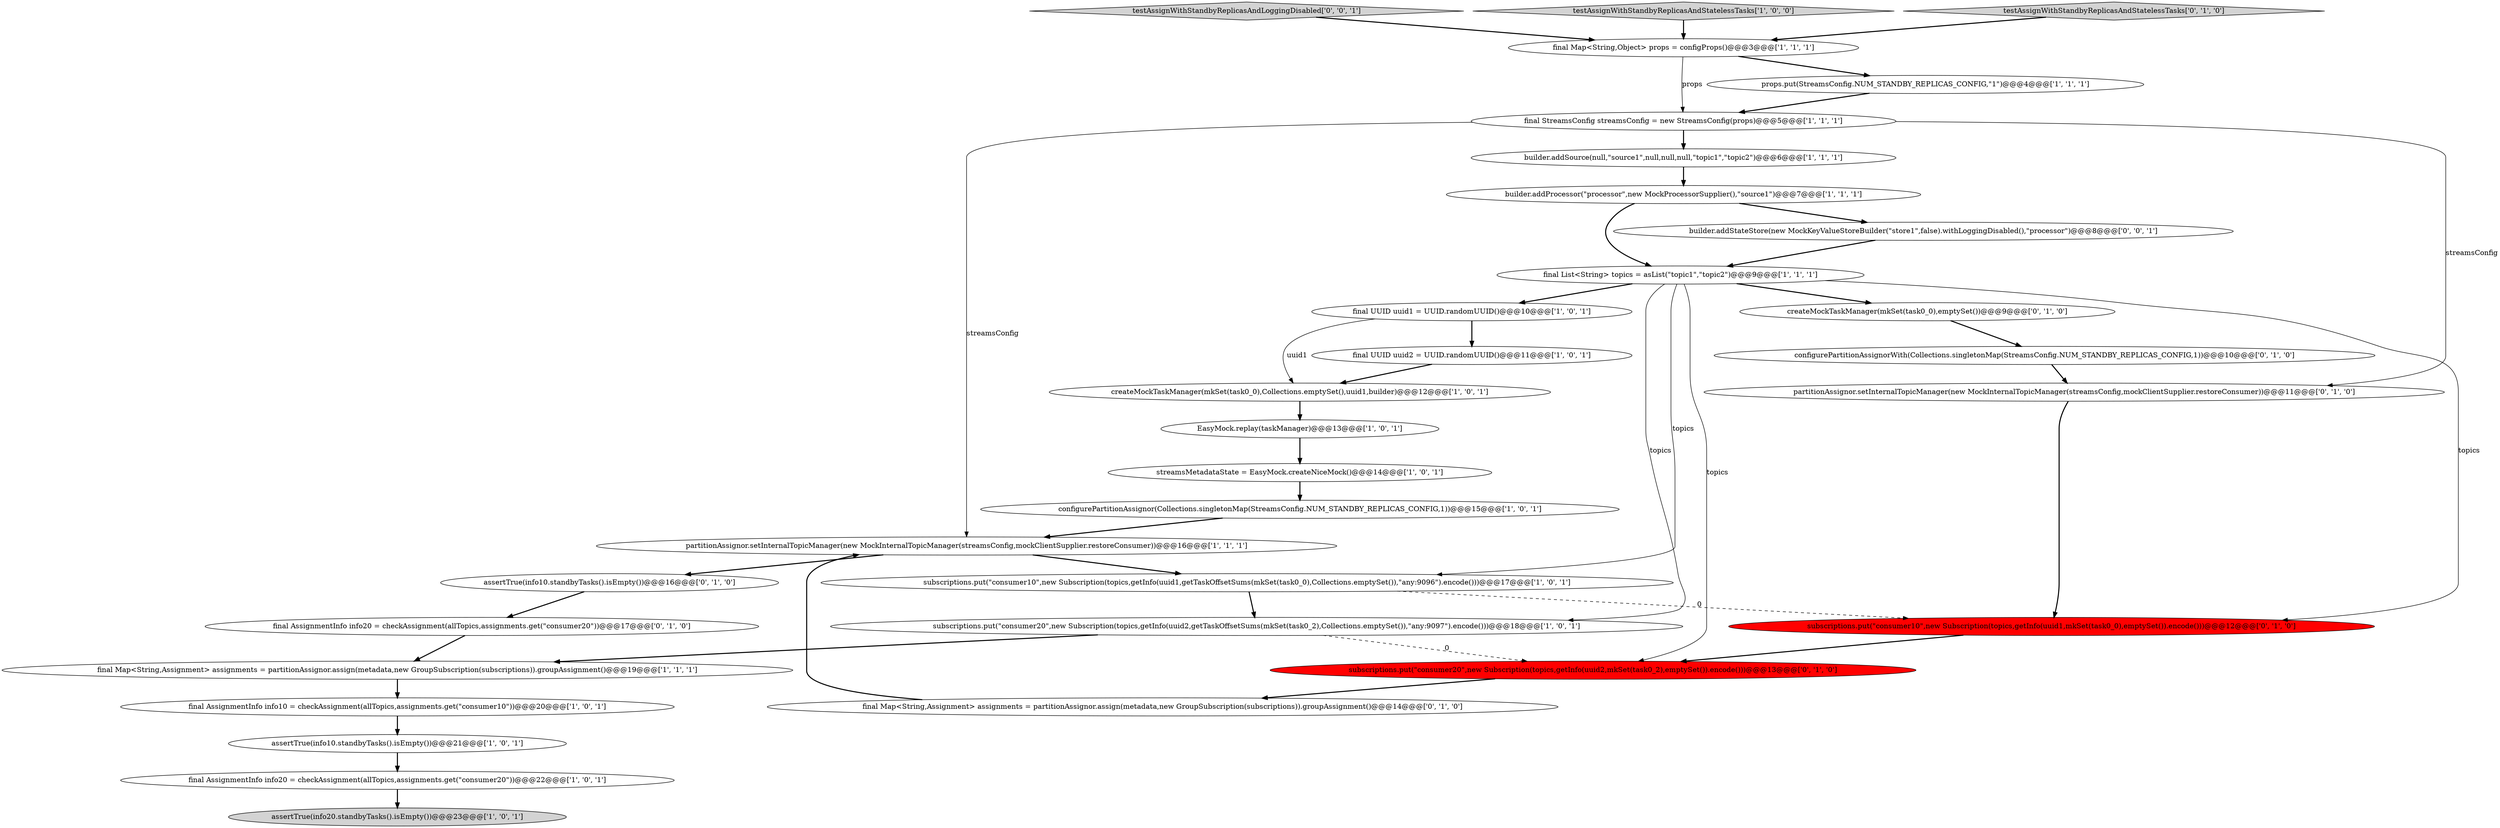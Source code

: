 digraph {
12 [style = filled, label = "partitionAssignor.setInternalTopicManager(new MockInternalTopicManager(streamsConfig,mockClientSupplier.restoreConsumer))@@@16@@@['1', '1', '1']", fillcolor = white, shape = ellipse image = "AAA0AAABBB1BBB"];
21 [style = filled, label = "partitionAssignor.setInternalTopicManager(new MockInternalTopicManager(streamsConfig,mockClientSupplier.restoreConsumer))@@@11@@@['0', '1', '0']", fillcolor = white, shape = ellipse image = "AAA0AAABBB2BBB"];
0 [style = filled, label = "subscriptions.put(\"consumer20\",new Subscription(topics,getInfo(uuid2,getTaskOffsetSums(mkSet(task0_2),Collections.emptySet()),\"any:9097\").encode()))@@@18@@@['1', '0', '1']", fillcolor = white, shape = ellipse image = "AAA0AAABBB1BBB"];
2 [style = filled, label = "assertTrue(info20.standbyTasks().isEmpty())@@@23@@@['1', '0', '1']", fillcolor = lightgray, shape = ellipse image = "AAA0AAABBB1BBB"];
11 [style = filled, label = "streamsMetadataState = EasyMock.createNiceMock()@@@14@@@['1', '0', '1']", fillcolor = white, shape = ellipse image = "AAA0AAABBB1BBB"];
8 [style = filled, label = "assertTrue(info10.standbyTasks().isEmpty())@@@21@@@['1', '0', '1']", fillcolor = white, shape = ellipse image = "AAA0AAABBB1BBB"];
30 [style = filled, label = "testAssignWithStandbyReplicasAndLoggingDisabled['0', '0', '1']", fillcolor = lightgray, shape = diamond image = "AAA0AAABBB3BBB"];
10 [style = filled, label = "createMockTaskManager(mkSet(task0_0),Collections.emptySet(),uuid1,builder)@@@12@@@['1', '0', '1']", fillcolor = white, shape = ellipse image = "AAA0AAABBB1BBB"];
16 [style = filled, label = "final UUID uuid1 = UUID.randomUUID()@@@10@@@['1', '0', '1']", fillcolor = white, shape = ellipse image = "AAA0AAABBB1BBB"];
17 [style = filled, label = "testAssignWithStandbyReplicasAndStatelessTasks['1', '0', '0']", fillcolor = lightgray, shape = diamond image = "AAA0AAABBB1BBB"];
24 [style = filled, label = "assertTrue(info10.standbyTasks().isEmpty())@@@16@@@['0', '1', '0']", fillcolor = white, shape = ellipse image = "AAA0AAABBB2BBB"];
23 [style = filled, label = "configurePartitionAssignorWith(Collections.singletonMap(StreamsConfig.NUM_STANDBY_REPLICAS_CONFIG,1))@@@10@@@['0', '1', '0']", fillcolor = white, shape = ellipse image = "AAA0AAABBB2BBB"];
28 [style = filled, label = "subscriptions.put(\"consumer20\",new Subscription(topics,getInfo(uuid2,mkSet(task0_2),emptySet()).encode()))@@@13@@@['0', '1', '0']", fillcolor = red, shape = ellipse image = "AAA1AAABBB2BBB"];
1 [style = filled, label = "final Map<String,Object> props = configProps()@@@3@@@['1', '1', '1']", fillcolor = white, shape = ellipse image = "AAA0AAABBB1BBB"];
13 [style = filled, label = "final Map<String,Assignment> assignments = partitionAssignor.assign(metadata,new GroupSubscription(subscriptions)).groupAssignment()@@@19@@@['1', '1', '1']", fillcolor = white, shape = ellipse image = "AAA0AAABBB1BBB"];
14 [style = filled, label = "props.put(StreamsConfig.NUM_STANDBY_REPLICAS_CONFIG,\"1\")@@@4@@@['1', '1', '1']", fillcolor = white, shape = ellipse image = "AAA0AAABBB1BBB"];
20 [style = filled, label = "subscriptions.put(\"consumer10\",new Subscription(topics,getInfo(uuid1,getTaskOffsetSums(mkSet(task0_0),Collections.emptySet()),\"any:9096\").encode()))@@@17@@@['1', '0', '1']", fillcolor = white, shape = ellipse image = "AAA0AAABBB1BBB"];
29 [style = filled, label = "createMockTaskManager(mkSet(task0_0),emptySet())@@@9@@@['0', '1', '0']", fillcolor = white, shape = ellipse image = "AAA0AAABBB2BBB"];
19 [style = filled, label = "EasyMock.replay(taskManager)@@@13@@@['1', '0', '1']", fillcolor = white, shape = ellipse image = "AAA0AAABBB1BBB"];
22 [style = filled, label = "testAssignWithStandbyReplicasAndStatelessTasks['0', '1', '0']", fillcolor = lightgray, shape = diamond image = "AAA0AAABBB2BBB"];
6 [style = filled, label = "final AssignmentInfo info20 = checkAssignment(allTopics,assignments.get(\"consumer20\"))@@@22@@@['1', '0', '1']", fillcolor = white, shape = ellipse image = "AAA0AAABBB1BBB"];
31 [style = filled, label = "builder.addStateStore(new MockKeyValueStoreBuilder(\"store1\",false).withLoggingDisabled(),\"processor\")@@@8@@@['0', '0', '1']", fillcolor = white, shape = ellipse image = "AAA0AAABBB3BBB"];
9 [style = filled, label = "final UUID uuid2 = UUID.randomUUID()@@@11@@@['1', '0', '1']", fillcolor = white, shape = ellipse image = "AAA0AAABBB1BBB"];
4 [style = filled, label = "final List<String> topics = asList(\"topic1\",\"topic2\")@@@9@@@['1', '1', '1']", fillcolor = white, shape = ellipse image = "AAA0AAABBB1BBB"];
25 [style = filled, label = "subscriptions.put(\"consumer10\",new Subscription(topics,getInfo(uuid1,mkSet(task0_0),emptySet()).encode()))@@@12@@@['0', '1', '0']", fillcolor = red, shape = ellipse image = "AAA1AAABBB2BBB"];
5 [style = filled, label = "final AssignmentInfo info10 = checkAssignment(allTopics,assignments.get(\"consumer10\"))@@@20@@@['1', '0', '1']", fillcolor = white, shape = ellipse image = "AAA0AAABBB1BBB"];
7 [style = filled, label = "builder.addProcessor(\"processor\",new MockProcessorSupplier(),\"source1\")@@@7@@@['1', '1', '1']", fillcolor = white, shape = ellipse image = "AAA0AAABBB1BBB"];
26 [style = filled, label = "final Map<String,Assignment> assignments = partitionAssignor.assign(metadata,new GroupSubscription(subscriptions)).groupAssignment()@@@14@@@['0', '1', '0']", fillcolor = white, shape = ellipse image = "AAA0AAABBB2BBB"];
18 [style = filled, label = "builder.addSource(null,\"source1\",null,null,null,\"topic1\",\"topic2\")@@@6@@@['1', '1', '1']", fillcolor = white, shape = ellipse image = "AAA0AAABBB1BBB"];
27 [style = filled, label = "final AssignmentInfo info20 = checkAssignment(allTopics,assignments.get(\"consumer20\"))@@@17@@@['0', '1', '0']", fillcolor = white, shape = ellipse image = "AAA0AAABBB2BBB"];
3 [style = filled, label = "final StreamsConfig streamsConfig = new StreamsConfig(props)@@@5@@@['1', '1', '1']", fillcolor = white, shape = ellipse image = "AAA0AAABBB1BBB"];
15 [style = filled, label = "configurePartitionAssignor(Collections.singletonMap(StreamsConfig.NUM_STANDBY_REPLICAS_CONFIG,1))@@@15@@@['1', '0', '1']", fillcolor = white, shape = ellipse image = "AAA0AAABBB1BBB"];
27->13 [style = bold, label=""];
14->3 [style = bold, label=""];
5->8 [style = bold, label=""];
25->28 [style = bold, label=""];
30->1 [style = bold, label=""];
0->13 [style = bold, label=""];
17->1 [style = bold, label=""];
3->21 [style = solid, label="streamsConfig"];
10->19 [style = bold, label=""];
20->0 [style = bold, label=""];
3->12 [style = solid, label="streamsConfig"];
4->25 [style = solid, label="topics"];
12->20 [style = bold, label=""];
31->4 [style = bold, label=""];
28->26 [style = bold, label=""];
19->11 [style = bold, label=""];
8->6 [style = bold, label=""];
4->29 [style = bold, label=""];
4->28 [style = solid, label="topics"];
7->31 [style = bold, label=""];
7->4 [style = bold, label=""];
9->10 [style = bold, label=""];
29->23 [style = bold, label=""];
21->25 [style = bold, label=""];
12->24 [style = bold, label=""];
0->28 [style = dashed, label="0"];
11->15 [style = bold, label=""];
6->2 [style = bold, label=""];
3->18 [style = bold, label=""];
16->10 [style = solid, label="uuid1"];
26->12 [style = bold, label=""];
1->3 [style = solid, label="props"];
23->21 [style = bold, label=""];
4->20 [style = solid, label="topics"];
20->25 [style = dashed, label="0"];
13->5 [style = bold, label=""];
1->14 [style = bold, label=""];
15->12 [style = bold, label=""];
22->1 [style = bold, label=""];
4->0 [style = solid, label="topics"];
18->7 [style = bold, label=""];
24->27 [style = bold, label=""];
16->9 [style = bold, label=""];
4->16 [style = bold, label=""];
}
